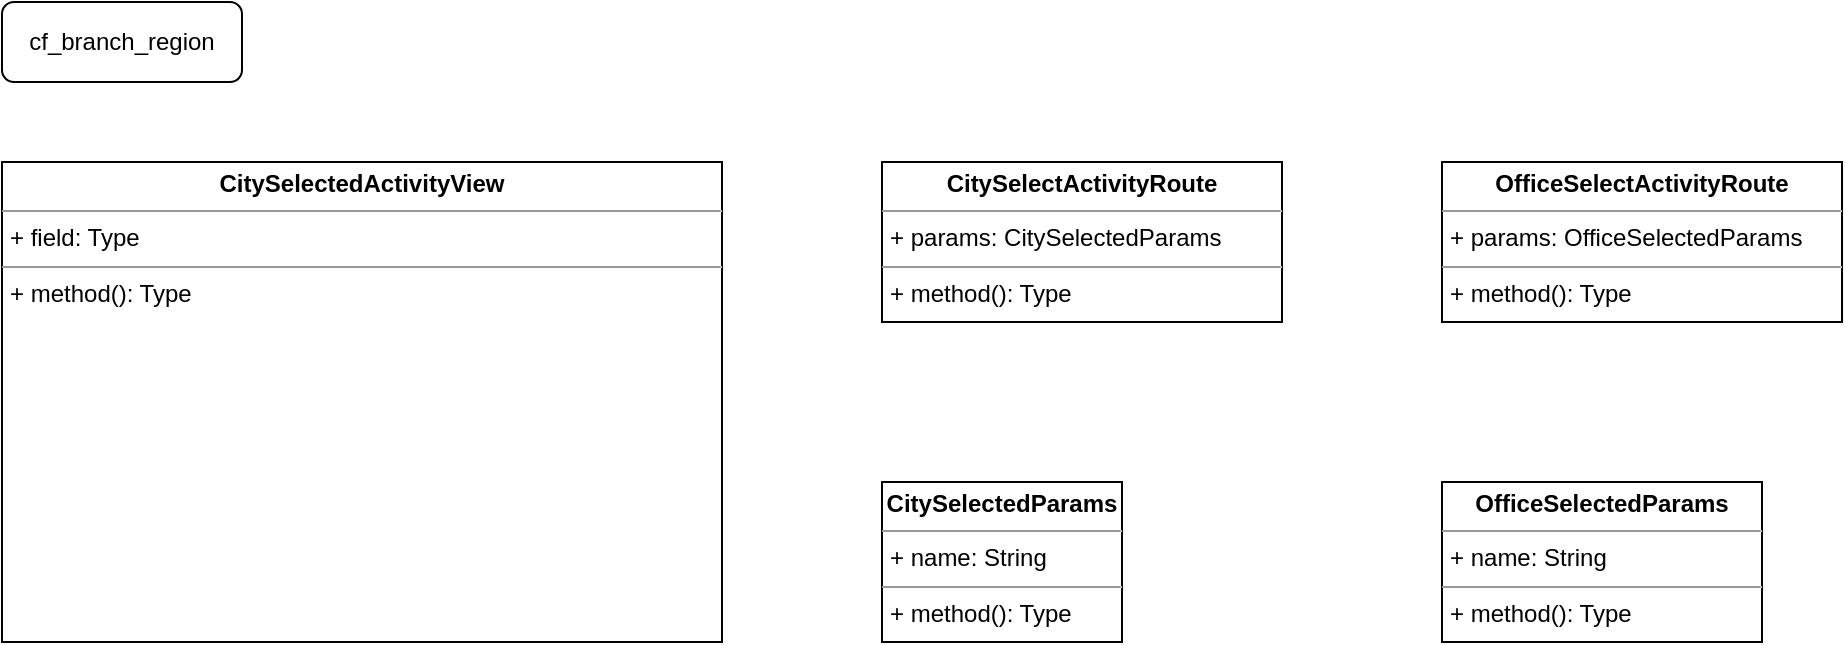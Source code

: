 <mxfile version="17.2.6" type="github">
  <diagram id="UHKBRwJ6IzA9Z35Ti2zY" name="Page-1">
    <mxGraphModel dx="591" dy="400" grid="1" gridSize="10" guides="1" tooltips="1" connect="1" arrows="1" fold="1" page="1" pageScale="1" pageWidth="827" pageHeight="1169" math="0" shadow="0">
      <root>
        <mxCell id="0" />
        <mxCell id="1" parent="0" />
        <mxCell id="gqCtkMJ9_VWCPXgvb4sY-1" value="&lt;p style=&quot;margin: 0px ; margin-top: 4px ; text-align: center&quot;&gt;&lt;b&gt;CitySelectedActivityView&lt;/b&gt;&lt;/p&gt;&lt;hr size=&quot;1&quot;&gt;&lt;p style=&quot;margin: 0px ; margin-left: 4px&quot;&gt;+ field: Type&lt;/p&gt;&lt;hr size=&quot;1&quot;&gt;&lt;p style=&quot;margin: 0px ; margin-left: 4px&quot;&gt;+ method(): Type&lt;/p&gt;" style="verticalAlign=top;align=left;overflow=fill;fontSize=12;fontFamily=Helvetica;html=1;" parent="1" vertex="1">
          <mxGeometry x="80" y="80" width="360" height="240" as="geometry" />
        </mxCell>
        <mxCell id="gqCtkMJ9_VWCPXgvb4sY-2" value="&lt;p style=&quot;margin: 0px ; margin-top: 4px ; text-align: center&quot;&gt;&lt;b&gt;CitySelectActivityRoute&lt;/b&gt;&lt;/p&gt;&lt;hr size=&quot;1&quot;&gt;&lt;p style=&quot;margin: 0px ; margin-left: 4px&quot;&gt;+ params: CitySelectedParams&lt;br&gt;&lt;/p&gt;&lt;hr size=&quot;1&quot;&gt;&lt;p style=&quot;margin: 0px ; margin-left: 4px&quot;&gt;+ method(): Type&lt;/p&gt;" style="verticalAlign=top;align=left;overflow=fill;fontSize=12;fontFamily=Helvetica;html=1;" parent="1" vertex="1">
          <mxGeometry x="520" y="80" width="200" height="80" as="geometry" />
        </mxCell>
        <mxCell id="gqCtkMJ9_VWCPXgvb4sY-3" value="&lt;p style=&quot;margin: 0px ; margin-top: 4px ; text-align: center&quot;&gt;&lt;b&gt;CitySelectedParams&lt;/b&gt;&lt;br&gt;&lt;/p&gt;&lt;hr size=&quot;1&quot;&gt;&lt;p style=&quot;margin: 0px ; margin-left: 4px&quot;&gt;+ name: String&lt;/p&gt;&lt;hr size=&quot;1&quot;&gt;&lt;p style=&quot;margin: 0px ; margin-left: 4px&quot;&gt;+ method(): Type&lt;/p&gt;" style="verticalAlign=top;align=left;overflow=fill;fontSize=12;fontFamily=Helvetica;html=1;" parent="1" vertex="1">
          <mxGeometry x="520" y="240" width="120" height="80" as="geometry" />
        </mxCell>
        <mxCell id="gqCtkMJ9_VWCPXgvb4sY-4" value="&lt;p style=&quot;margin: 0px ; margin-top: 4px ; text-align: center&quot;&gt;&lt;b&gt;OfficeSelectActivityRoute&lt;/b&gt;&lt;/p&gt;&lt;hr size=&quot;1&quot;&gt;&lt;p style=&quot;margin: 0px ; margin-left: 4px&quot;&gt;+ params: OfficeSelectedParams&lt;br&gt;&lt;/p&gt;&lt;hr size=&quot;1&quot;&gt;&lt;p style=&quot;margin: 0px ; margin-left: 4px&quot;&gt;+ method(): Type&lt;/p&gt;" style="verticalAlign=top;align=left;overflow=fill;fontSize=12;fontFamily=Helvetica;html=1;" parent="1" vertex="1">
          <mxGeometry x="800" y="80" width="200" height="80" as="geometry" />
        </mxCell>
        <mxCell id="MzgWbwuip4LNhGYY2kpl-1" value="&lt;p style=&quot;margin: 0px ; margin-top: 4px ; text-align: center&quot;&gt;&lt;b&gt;OfficeSelectedParams&lt;/b&gt;&lt;br&gt;&lt;/p&gt;&lt;hr size=&quot;1&quot;&gt;&lt;p style=&quot;margin: 0px ; margin-left: 4px&quot;&gt;+ name: String&lt;/p&gt;&lt;hr size=&quot;1&quot;&gt;&lt;p style=&quot;margin: 0px ; margin-left: 4px&quot;&gt;+ method(): Type&lt;/p&gt;" style="verticalAlign=top;align=left;overflow=fill;fontSize=12;fontFamily=Helvetica;html=1;" vertex="1" parent="1">
          <mxGeometry x="800" y="240" width="160" height="80" as="geometry" />
        </mxCell>
        <mxCell id="MzgWbwuip4LNhGYY2kpl-3" value="cf_branch_region" style="rounded=1;whiteSpace=wrap;html=1;" vertex="1" parent="1">
          <mxGeometry x="80" width="120" height="40" as="geometry" />
        </mxCell>
      </root>
    </mxGraphModel>
  </diagram>
</mxfile>
